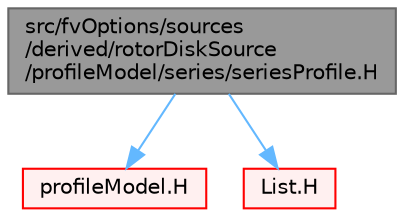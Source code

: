 digraph "src/fvOptions/sources/derived/rotorDiskSource/profileModel/series/seriesProfile.H"
{
 // LATEX_PDF_SIZE
  bgcolor="transparent";
  edge [fontname=Helvetica,fontsize=10,labelfontname=Helvetica,labelfontsize=10];
  node [fontname=Helvetica,fontsize=10,shape=box,height=0.2,width=0.4];
  Node1 [id="Node000001",label="src/fvOptions/sources\l/derived/rotorDiskSource\l/profileModel/series/seriesProfile.H",height=0.2,width=0.4,color="gray40", fillcolor="grey60", style="filled", fontcolor="black",tooltip=" "];
  Node1 -> Node2 [id="edge1_Node000001_Node000002",color="steelblue1",style="solid",tooltip=" "];
  Node2 [id="Node000002",label="profileModel.H",height=0.2,width=0.4,color="red", fillcolor="#FFF0F0", style="filled",URL="$profileModel_8H.html",tooltip=" "];
  Node1 -> Node106 [id="edge2_Node000001_Node000106",color="steelblue1",style="solid",tooltip=" "];
  Node106 [id="Node000106",label="List.H",height=0.2,width=0.4,color="red", fillcolor="#FFF0F0", style="filled",URL="$List_8H.html",tooltip=" "];
}
